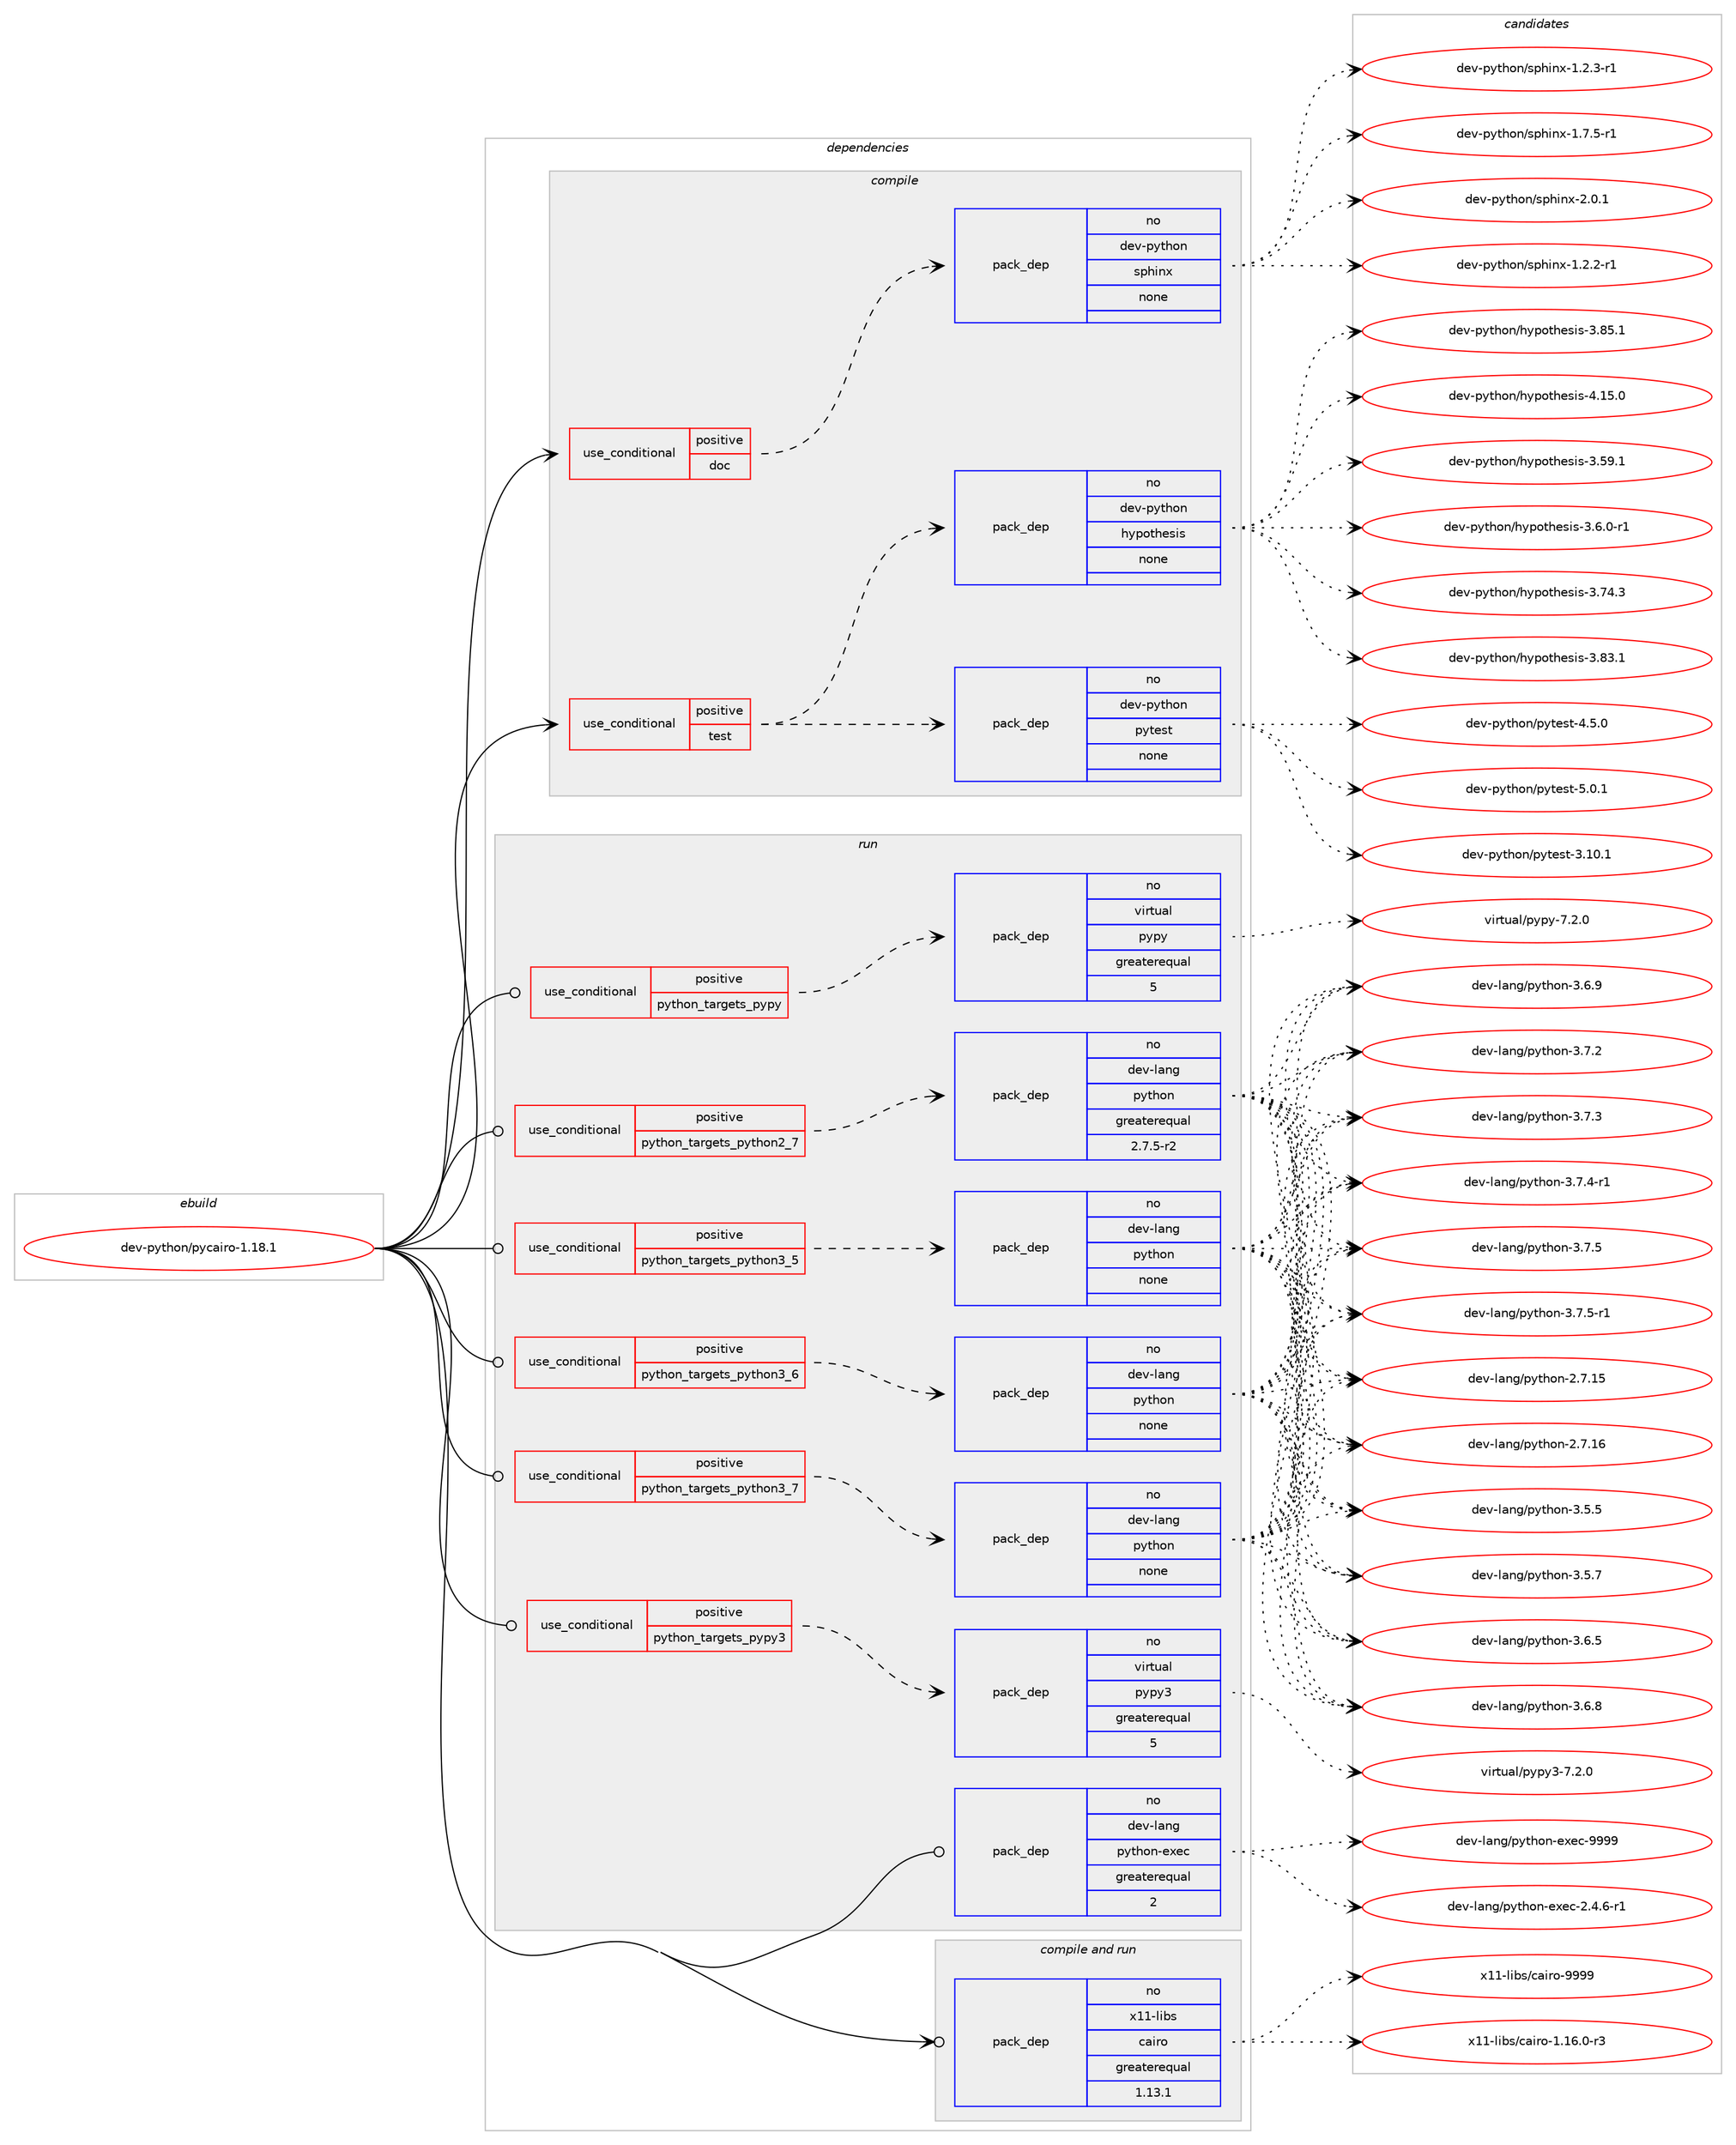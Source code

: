 digraph prolog {

# *************
# Graph options
# *************

newrank=true;
concentrate=true;
compound=true;
graph [rankdir=LR,fontname=Helvetica,fontsize=10,ranksep=1.5];#, ranksep=2.5, nodesep=0.2];
edge  [arrowhead=vee];
node  [fontname=Helvetica,fontsize=10];

# **********
# The ebuild
# **********

subgraph cluster_leftcol {
color=gray;
rank=same;
label=<<i>ebuild</i>>;
id [label="dev-python/pycairo-1.18.1", color=red, width=4, href="../dev-python/pycairo-1.18.1.svg"];
}

# ****************
# The dependencies
# ****************

subgraph cluster_midcol {
color=gray;
label=<<i>dependencies</i>>;
subgraph cluster_compile {
fillcolor="#eeeeee";
style=filled;
label=<<i>compile</i>>;
subgraph cond145399 {
dependency624484 [label=<<TABLE BORDER="0" CELLBORDER="1" CELLSPACING="0" CELLPADDING="4"><TR><TD ROWSPAN="3" CELLPADDING="10">use_conditional</TD></TR><TR><TD>positive</TD></TR><TR><TD>doc</TD></TR></TABLE>>, shape=none, color=red];
subgraph pack467241 {
dependency624485 [label=<<TABLE BORDER="0" CELLBORDER="1" CELLSPACING="0" CELLPADDING="4" WIDTH="220"><TR><TD ROWSPAN="6" CELLPADDING="30">pack_dep</TD></TR><TR><TD WIDTH="110">no</TD></TR><TR><TD>dev-python</TD></TR><TR><TD>sphinx</TD></TR><TR><TD>none</TD></TR><TR><TD></TD></TR></TABLE>>, shape=none, color=blue];
}
dependency624484:e -> dependency624485:w [weight=20,style="dashed",arrowhead="vee"];
}
id:e -> dependency624484:w [weight=20,style="solid",arrowhead="vee"];
subgraph cond145400 {
dependency624486 [label=<<TABLE BORDER="0" CELLBORDER="1" CELLSPACING="0" CELLPADDING="4"><TR><TD ROWSPAN="3" CELLPADDING="10">use_conditional</TD></TR><TR><TD>positive</TD></TR><TR><TD>test</TD></TR></TABLE>>, shape=none, color=red];
subgraph pack467242 {
dependency624487 [label=<<TABLE BORDER="0" CELLBORDER="1" CELLSPACING="0" CELLPADDING="4" WIDTH="220"><TR><TD ROWSPAN="6" CELLPADDING="30">pack_dep</TD></TR><TR><TD WIDTH="110">no</TD></TR><TR><TD>dev-python</TD></TR><TR><TD>pytest</TD></TR><TR><TD>none</TD></TR><TR><TD></TD></TR></TABLE>>, shape=none, color=blue];
}
dependency624486:e -> dependency624487:w [weight=20,style="dashed",arrowhead="vee"];
subgraph pack467243 {
dependency624488 [label=<<TABLE BORDER="0" CELLBORDER="1" CELLSPACING="0" CELLPADDING="4" WIDTH="220"><TR><TD ROWSPAN="6" CELLPADDING="30">pack_dep</TD></TR><TR><TD WIDTH="110">no</TD></TR><TR><TD>dev-python</TD></TR><TR><TD>hypothesis</TD></TR><TR><TD>none</TD></TR><TR><TD></TD></TR></TABLE>>, shape=none, color=blue];
}
dependency624486:e -> dependency624488:w [weight=20,style="dashed",arrowhead="vee"];
}
id:e -> dependency624486:w [weight=20,style="solid",arrowhead="vee"];
}
subgraph cluster_compileandrun {
fillcolor="#eeeeee";
style=filled;
label=<<i>compile and run</i>>;
subgraph pack467244 {
dependency624489 [label=<<TABLE BORDER="0" CELLBORDER="1" CELLSPACING="0" CELLPADDING="4" WIDTH="220"><TR><TD ROWSPAN="6" CELLPADDING="30">pack_dep</TD></TR><TR><TD WIDTH="110">no</TD></TR><TR><TD>x11-libs</TD></TR><TR><TD>cairo</TD></TR><TR><TD>greaterequal</TD></TR><TR><TD>1.13.1</TD></TR></TABLE>>, shape=none, color=blue];
}
id:e -> dependency624489:w [weight=20,style="solid",arrowhead="odotvee"];
}
subgraph cluster_run {
fillcolor="#eeeeee";
style=filled;
label=<<i>run</i>>;
subgraph cond145401 {
dependency624490 [label=<<TABLE BORDER="0" CELLBORDER="1" CELLSPACING="0" CELLPADDING="4"><TR><TD ROWSPAN="3" CELLPADDING="10">use_conditional</TD></TR><TR><TD>positive</TD></TR><TR><TD>python_targets_pypy</TD></TR></TABLE>>, shape=none, color=red];
subgraph pack467245 {
dependency624491 [label=<<TABLE BORDER="0" CELLBORDER="1" CELLSPACING="0" CELLPADDING="4" WIDTH="220"><TR><TD ROWSPAN="6" CELLPADDING="30">pack_dep</TD></TR><TR><TD WIDTH="110">no</TD></TR><TR><TD>virtual</TD></TR><TR><TD>pypy</TD></TR><TR><TD>greaterequal</TD></TR><TR><TD>5</TD></TR></TABLE>>, shape=none, color=blue];
}
dependency624490:e -> dependency624491:w [weight=20,style="dashed",arrowhead="vee"];
}
id:e -> dependency624490:w [weight=20,style="solid",arrowhead="odot"];
subgraph cond145402 {
dependency624492 [label=<<TABLE BORDER="0" CELLBORDER="1" CELLSPACING="0" CELLPADDING="4"><TR><TD ROWSPAN="3" CELLPADDING="10">use_conditional</TD></TR><TR><TD>positive</TD></TR><TR><TD>python_targets_pypy3</TD></TR></TABLE>>, shape=none, color=red];
subgraph pack467246 {
dependency624493 [label=<<TABLE BORDER="0" CELLBORDER="1" CELLSPACING="0" CELLPADDING="4" WIDTH="220"><TR><TD ROWSPAN="6" CELLPADDING="30">pack_dep</TD></TR><TR><TD WIDTH="110">no</TD></TR><TR><TD>virtual</TD></TR><TR><TD>pypy3</TD></TR><TR><TD>greaterequal</TD></TR><TR><TD>5</TD></TR></TABLE>>, shape=none, color=blue];
}
dependency624492:e -> dependency624493:w [weight=20,style="dashed",arrowhead="vee"];
}
id:e -> dependency624492:w [weight=20,style="solid",arrowhead="odot"];
subgraph cond145403 {
dependency624494 [label=<<TABLE BORDER="0" CELLBORDER="1" CELLSPACING="0" CELLPADDING="4"><TR><TD ROWSPAN="3" CELLPADDING="10">use_conditional</TD></TR><TR><TD>positive</TD></TR><TR><TD>python_targets_python2_7</TD></TR></TABLE>>, shape=none, color=red];
subgraph pack467247 {
dependency624495 [label=<<TABLE BORDER="0" CELLBORDER="1" CELLSPACING="0" CELLPADDING="4" WIDTH="220"><TR><TD ROWSPAN="6" CELLPADDING="30">pack_dep</TD></TR><TR><TD WIDTH="110">no</TD></TR><TR><TD>dev-lang</TD></TR><TR><TD>python</TD></TR><TR><TD>greaterequal</TD></TR><TR><TD>2.7.5-r2</TD></TR></TABLE>>, shape=none, color=blue];
}
dependency624494:e -> dependency624495:w [weight=20,style="dashed",arrowhead="vee"];
}
id:e -> dependency624494:w [weight=20,style="solid",arrowhead="odot"];
subgraph cond145404 {
dependency624496 [label=<<TABLE BORDER="0" CELLBORDER="1" CELLSPACING="0" CELLPADDING="4"><TR><TD ROWSPAN="3" CELLPADDING="10">use_conditional</TD></TR><TR><TD>positive</TD></TR><TR><TD>python_targets_python3_5</TD></TR></TABLE>>, shape=none, color=red];
subgraph pack467248 {
dependency624497 [label=<<TABLE BORDER="0" CELLBORDER="1" CELLSPACING="0" CELLPADDING="4" WIDTH="220"><TR><TD ROWSPAN="6" CELLPADDING="30">pack_dep</TD></TR><TR><TD WIDTH="110">no</TD></TR><TR><TD>dev-lang</TD></TR><TR><TD>python</TD></TR><TR><TD>none</TD></TR><TR><TD></TD></TR></TABLE>>, shape=none, color=blue];
}
dependency624496:e -> dependency624497:w [weight=20,style="dashed",arrowhead="vee"];
}
id:e -> dependency624496:w [weight=20,style="solid",arrowhead="odot"];
subgraph cond145405 {
dependency624498 [label=<<TABLE BORDER="0" CELLBORDER="1" CELLSPACING="0" CELLPADDING="4"><TR><TD ROWSPAN="3" CELLPADDING="10">use_conditional</TD></TR><TR><TD>positive</TD></TR><TR><TD>python_targets_python3_6</TD></TR></TABLE>>, shape=none, color=red];
subgraph pack467249 {
dependency624499 [label=<<TABLE BORDER="0" CELLBORDER="1" CELLSPACING="0" CELLPADDING="4" WIDTH="220"><TR><TD ROWSPAN="6" CELLPADDING="30">pack_dep</TD></TR><TR><TD WIDTH="110">no</TD></TR><TR><TD>dev-lang</TD></TR><TR><TD>python</TD></TR><TR><TD>none</TD></TR><TR><TD></TD></TR></TABLE>>, shape=none, color=blue];
}
dependency624498:e -> dependency624499:w [weight=20,style="dashed",arrowhead="vee"];
}
id:e -> dependency624498:w [weight=20,style="solid",arrowhead="odot"];
subgraph cond145406 {
dependency624500 [label=<<TABLE BORDER="0" CELLBORDER="1" CELLSPACING="0" CELLPADDING="4"><TR><TD ROWSPAN="3" CELLPADDING="10">use_conditional</TD></TR><TR><TD>positive</TD></TR><TR><TD>python_targets_python3_7</TD></TR></TABLE>>, shape=none, color=red];
subgraph pack467250 {
dependency624501 [label=<<TABLE BORDER="0" CELLBORDER="1" CELLSPACING="0" CELLPADDING="4" WIDTH="220"><TR><TD ROWSPAN="6" CELLPADDING="30">pack_dep</TD></TR><TR><TD WIDTH="110">no</TD></TR><TR><TD>dev-lang</TD></TR><TR><TD>python</TD></TR><TR><TD>none</TD></TR><TR><TD></TD></TR></TABLE>>, shape=none, color=blue];
}
dependency624500:e -> dependency624501:w [weight=20,style="dashed",arrowhead="vee"];
}
id:e -> dependency624500:w [weight=20,style="solid",arrowhead="odot"];
subgraph pack467251 {
dependency624502 [label=<<TABLE BORDER="0" CELLBORDER="1" CELLSPACING="0" CELLPADDING="4" WIDTH="220"><TR><TD ROWSPAN="6" CELLPADDING="30">pack_dep</TD></TR><TR><TD WIDTH="110">no</TD></TR><TR><TD>dev-lang</TD></TR><TR><TD>python-exec</TD></TR><TR><TD>greaterequal</TD></TR><TR><TD>2</TD></TR></TABLE>>, shape=none, color=blue];
}
id:e -> dependency624502:w [weight=20,style="solid",arrowhead="odot"];
}
}

# **************
# The candidates
# **************

subgraph cluster_choices {
rank=same;
color=gray;
label=<<i>candidates</i>>;

subgraph choice467241 {
color=black;
nodesep=1;
choice10010111845112121116104111110471151121041051101204549465046504511449 [label="dev-python/sphinx-1.2.2-r1", color=red, width=4,href="../dev-python/sphinx-1.2.2-r1.svg"];
choice10010111845112121116104111110471151121041051101204549465046514511449 [label="dev-python/sphinx-1.2.3-r1", color=red, width=4,href="../dev-python/sphinx-1.2.3-r1.svg"];
choice10010111845112121116104111110471151121041051101204549465546534511449 [label="dev-python/sphinx-1.7.5-r1", color=red, width=4,href="../dev-python/sphinx-1.7.5-r1.svg"];
choice1001011184511212111610411111047115112104105110120455046484649 [label="dev-python/sphinx-2.0.1", color=red, width=4,href="../dev-python/sphinx-2.0.1.svg"];
dependency624485:e -> choice10010111845112121116104111110471151121041051101204549465046504511449:w [style=dotted,weight="100"];
dependency624485:e -> choice10010111845112121116104111110471151121041051101204549465046514511449:w [style=dotted,weight="100"];
dependency624485:e -> choice10010111845112121116104111110471151121041051101204549465546534511449:w [style=dotted,weight="100"];
dependency624485:e -> choice1001011184511212111610411111047115112104105110120455046484649:w [style=dotted,weight="100"];
}
subgraph choice467242 {
color=black;
nodesep=1;
choice100101118451121211161041111104711212111610111511645514649484649 [label="dev-python/pytest-3.10.1", color=red, width=4,href="../dev-python/pytest-3.10.1.svg"];
choice1001011184511212111610411111047112121116101115116455246534648 [label="dev-python/pytest-4.5.0", color=red, width=4,href="../dev-python/pytest-4.5.0.svg"];
choice1001011184511212111610411111047112121116101115116455346484649 [label="dev-python/pytest-5.0.1", color=red, width=4,href="../dev-python/pytest-5.0.1.svg"];
dependency624487:e -> choice100101118451121211161041111104711212111610111511645514649484649:w [style=dotted,weight="100"];
dependency624487:e -> choice1001011184511212111610411111047112121116101115116455246534648:w [style=dotted,weight="100"];
dependency624487:e -> choice1001011184511212111610411111047112121116101115116455346484649:w [style=dotted,weight="100"];
}
subgraph choice467243 {
color=black;
nodesep=1;
choice100101118451121211161041111104710412111211111610410111510511545514653574649 [label="dev-python/hypothesis-3.59.1", color=red, width=4,href="../dev-python/hypothesis-3.59.1.svg"];
choice10010111845112121116104111110471041211121111161041011151051154551465446484511449 [label="dev-python/hypothesis-3.6.0-r1", color=red, width=4,href="../dev-python/hypothesis-3.6.0-r1.svg"];
choice100101118451121211161041111104710412111211111610410111510511545514655524651 [label="dev-python/hypothesis-3.74.3", color=red, width=4,href="../dev-python/hypothesis-3.74.3.svg"];
choice100101118451121211161041111104710412111211111610410111510511545514656514649 [label="dev-python/hypothesis-3.83.1", color=red, width=4,href="../dev-python/hypothesis-3.83.1.svg"];
choice100101118451121211161041111104710412111211111610410111510511545514656534649 [label="dev-python/hypothesis-3.85.1", color=red, width=4,href="../dev-python/hypothesis-3.85.1.svg"];
choice100101118451121211161041111104710412111211111610410111510511545524649534648 [label="dev-python/hypothesis-4.15.0", color=red, width=4,href="../dev-python/hypothesis-4.15.0.svg"];
dependency624488:e -> choice100101118451121211161041111104710412111211111610410111510511545514653574649:w [style=dotted,weight="100"];
dependency624488:e -> choice10010111845112121116104111110471041211121111161041011151051154551465446484511449:w [style=dotted,weight="100"];
dependency624488:e -> choice100101118451121211161041111104710412111211111610410111510511545514655524651:w [style=dotted,weight="100"];
dependency624488:e -> choice100101118451121211161041111104710412111211111610410111510511545514656514649:w [style=dotted,weight="100"];
dependency624488:e -> choice100101118451121211161041111104710412111211111610410111510511545514656534649:w [style=dotted,weight="100"];
dependency624488:e -> choice100101118451121211161041111104710412111211111610410111510511545524649534648:w [style=dotted,weight="100"];
}
subgraph choice467244 {
color=black;
nodesep=1;
choice12049494510810598115479997105114111454946495446484511451 [label="x11-libs/cairo-1.16.0-r3", color=red, width=4,href="../x11-libs/cairo-1.16.0-r3.svg"];
choice120494945108105981154799971051141114557575757 [label="x11-libs/cairo-9999", color=red, width=4,href="../x11-libs/cairo-9999.svg"];
dependency624489:e -> choice12049494510810598115479997105114111454946495446484511451:w [style=dotted,weight="100"];
dependency624489:e -> choice120494945108105981154799971051141114557575757:w [style=dotted,weight="100"];
}
subgraph choice467245 {
color=black;
nodesep=1;
choice1181051141161179710847112121112121455546504648 [label="virtual/pypy-7.2.0", color=red, width=4,href="../virtual/pypy-7.2.0.svg"];
dependency624491:e -> choice1181051141161179710847112121112121455546504648:w [style=dotted,weight="100"];
}
subgraph choice467246 {
color=black;
nodesep=1;
choice118105114116117971084711212111212151455546504648 [label="virtual/pypy3-7.2.0", color=red, width=4,href="../virtual/pypy3-7.2.0.svg"];
dependency624493:e -> choice118105114116117971084711212111212151455546504648:w [style=dotted,weight="100"];
}
subgraph choice467247 {
color=black;
nodesep=1;
choice10010111845108971101034711212111610411111045504655464953 [label="dev-lang/python-2.7.15", color=red, width=4,href="../dev-lang/python-2.7.15.svg"];
choice10010111845108971101034711212111610411111045504655464954 [label="dev-lang/python-2.7.16", color=red, width=4,href="../dev-lang/python-2.7.16.svg"];
choice100101118451089711010347112121116104111110455146534653 [label="dev-lang/python-3.5.5", color=red, width=4,href="../dev-lang/python-3.5.5.svg"];
choice100101118451089711010347112121116104111110455146534655 [label="dev-lang/python-3.5.7", color=red, width=4,href="../dev-lang/python-3.5.7.svg"];
choice100101118451089711010347112121116104111110455146544653 [label="dev-lang/python-3.6.5", color=red, width=4,href="../dev-lang/python-3.6.5.svg"];
choice100101118451089711010347112121116104111110455146544656 [label="dev-lang/python-3.6.8", color=red, width=4,href="../dev-lang/python-3.6.8.svg"];
choice100101118451089711010347112121116104111110455146544657 [label="dev-lang/python-3.6.9", color=red, width=4,href="../dev-lang/python-3.6.9.svg"];
choice100101118451089711010347112121116104111110455146554650 [label="dev-lang/python-3.7.2", color=red, width=4,href="../dev-lang/python-3.7.2.svg"];
choice100101118451089711010347112121116104111110455146554651 [label="dev-lang/python-3.7.3", color=red, width=4,href="../dev-lang/python-3.7.3.svg"];
choice1001011184510897110103471121211161041111104551465546524511449 [label="dev-lang/python-3.7.4-r1", color=red, width=4,href="../dev-lang/python-3.7.4-r1.svg"];
choice100101118451089711010347112121116104111110455146554653 [label="dev-lang/python-3.7.5", color=red, width=4,href="../dev-lang/python-3.7.5.svg"];
choice1001011184510897110103471121211161041111104551465546534511449 [label="dev-lang/python-3.7.5-r1", color=red, width=4,href="../dev-lang/python-3.7.5-r1.svg"];
dependency624495:e -> choice10010111845108971101034711212111610411111045504655464953:w [style=dotted,weight="100"];
dependency624495:e -> choice10010111845108971101034711212111610411111045504655464954:w [style=dotted,weight="100"];
dependency624495:e -> choice100101118451089711010347112121116104111110455146534653:w [style=dotted,weight="100"];
dependency624495:e -> choice100101118451089711010347112121116104111110455146534655:w [style=dotted,weight="100"];
dependency624495:e -> choice100101118451089711010347112121116104111110455146544653:w [style=dotted,weight="100"];
dependency624495:e -> choice100101118451089711010347112121116104111110455146544656:w [style=dotted,weight="100"];
dependency624495:e -> choice100101118451089711010347112121116104111110455146544657:w [style=dotted,weight="100"];
dependency624495:e -> choice100101118451089711010347112121116104111110455146554650:w [style=dotted,weight="100"];
dependency624495:e -> choice100101118451089711010347112121116104111110455146554651:w [style=dotted,weight="100"];
dependency624495:e -> choice1001011184510897110103471121211161041111104551465546524511449:w [style=dotted,weight="100"];
dependency624495:e -> choice100101118451089711010347112121116104111110455146554653:w [style=dotted,weight="100"];
dependency624495:e -> choice1001011184510897110103471121211161041111104551465546534511449:w [style=dotted,weight="100"];
}
subgraph choice467248 {
color=black;
nodesep=1;
choice10010111845108971101034711212111610411111045504655464953 [label="dev-lang/python-2.7.15", color=red, width=4,href="../dev-lang/python-2.7.15.svg"];
choice10010111845108971101034711212111610411111045504655464954 [label="dev-lang/python-2.7.16", color=red, width=4,href="../dev-lang/python-2.7.16.svg"];
choice100101118451089711010347112121116104111110455146534653 [label="dev-lang/python-3.5.5", color=red, width=4,href="../dev-lang/python-3.5.5.svg"];
choice100101118451089711010347112121116104111110455146534655 [label="dev-lang/python-3.5.7", color=red, width=4,href="../dev-lang/python-3.5.7.svg"];
choice100101118451089711010347112121116104111110455146544653 [label="dev-lang/python-3.6.5", color=red, width=4,href="../dev-lang/python-3.6.5.svg"];
choice100101118451089711010347112121116104111110455146544656 [label="dev-lang/python-3.6.8", color=red, width=4,href="../dev-lang/python-3.6.8.svg"];
choice100101118451089711010347112121116104111110455146544657 [label="dev-lang/python-3.6.9", color=red, width=4,href="../dev-lang/python-3.6.9.svg"];
choice100101118451089711010347112121116104111110455146554650 [label="dev-lang/python-3.7.2", color=red, width=4,href="../dev-lang/python-3.7.2.svg"];
choice100101118451089711010347112121116104111110455146554651 [label="dev-lang/python-3.7.3", color=red, width=4,href="../dev-lang/python-3.7.3.svg"];
choice1001011184510897110103471121211161041111104551465546524511449 [label="dev-lang/python-3.7.4-r1", color=red, width=4,href="../dev-lang/python-3.7.4-r1.svg"];
choice100101118451089711010347112121116104111110455146554653 [label="dev-lang/python-3.7.5", color=red, width=4,href="../dev-lang/python-3.7.5.svg"];
choice1001011184510897110103471121211161041111104551465546534511449 [label="dev-lang/python-3.7.5-r1", color=red, width=4,href="../dev-lang/python-3.7.5-r1.svg"];
dependency624497:e -> choice10010111845108971101034711212111610411111045504655464953:w [style=dotted,weight="100"];
dependency624497:e -> choice10010111845108971101034711212111610411111045504655464954:w [style=dotted,weight="100"];
dependency624497:e -> choice100101118451089711010347112121116104111110455146534653:w [style=dotted,weight="100"];
dependency624497:e -> choice100101118451089711010347112121116104111110455146534655:w [style=dotted,weight="100"];
dependency624497:e -> choice100101118451089711010347112121116104111110455146544653:w [style=dotted,weight="100"];
dependency624497:e -> choice100101118451089711010347112121116104111110455146544656:w [style=dotted,weight="100"];
dependency624497:e -> choice100101118451089711010347112121116104111110455146544657:w [style=dotted,weight="100"];
dependency624497:e -> choice100101118451089711010347112121116104111110455146554650:w [style=dotted,weight="100"];
dependency624497:e -> choice100101118451089711010347112121116104111110455146554651:w [style=dotted,weight="100"];
dependency624497:e -> choice1001011184510897110103471121211161041111104551465546524511449:w [style=dotted,weight="100"];
dependency624497:e -> choice100101118451089711010347112121116104111110455146554653:w [style=dotted,weight="100"];
dependency624497:e -> choice1001011184510897110103471121211161041111104551465546534511449:w [style=dotted,weight="100"];
}
subgraph choice467249 {
color=black;
nodesep=1;
choice10010111845108971101034711212111610411111045504655464953 [label="dev-lang/python-2.7.15", color=red, width=4,href="../dev-lang/python-2.7.15.svg"];
choice10010111845108971101034711212111610411111045504655464954 [label="dev-lang/python-2.7.16", color=red, width=4,href="../dev-lang/python-2.7.16.svg"];
choice100101118451089711010347112121116104111110455146534653 [label="dev-lang/python-3.5.5", color=red, width=4,href="../dev-lang/python-3.5.5.svg"];
choice100101118451089711010347112121116104111110455146534655 [label="dev-lang/python-3.5.7", color=red, width=4,href="../dev-lang/python-3.5.7.svg"];
choice100101118451089711010347112121116104111110455146544653 [label="dev-lang/python-3.6.5", color=red, width=4,href="../dev-lang/python-3.6.5.svg"];
choice100101118451089711010347112121116104111110455146544656 [label="dev-lang/python-3.6.8", color=red, width=4,href="../dev-lang/python-3.6.8.svg"];
choice100101118451089711010347112121116104111110455146544657 [label="dev-lang/python-3.6.9", color=red, width=4,href="../dev-lang/python-3.6.9.svg"];
choice100101118451089711010347112121116104111110455146554650 [label="dev-lang/python-3.7.2", color=red, width=4,href="../dev-lang/python-3.7.2.svg"];
choice100101118451089711010347112121116104111110455146554651 [label="dev-lang/python-3.7.3", color=red, width=4,href="../dev-lang/python-3.7.3.svg"];
choice1001011184510897110103471121211161041111104551465546524511449 [label="dev-lang/python-3.7.4-r1", color=red, width=4,href="../dev-lang/python-3.7.4-r1.svg"];
choice100101118451089711010347112121116104111110455146554653 [label="dev-lang/python-3.7.5", color=red, width=4,href="../dev-lang/python-3.7.5.svg"];
choice1001011184510897110103471121211161041111104551465546534511449 [label="dev-lang/python-3.7.5-r1", color=red, width=4,href="../dev-lang/python-3.7.5-r1.svg"];
dependency624499:e -> choice10010111845108971101034711212111610411111045504655464953:w [style=dotted,weight="100"];
dependency624499:e -> choice10010111845108971101034711212111610411111045504655464954:w [style=dotted,weight="100"];
dependency624499:e -> choice100101118451089711010347112121116104111110455146534653:w [style=dotted,weight="100"];
dependency624499:e -> choice100101118451089711010347112121116104111110455146534655:w [style=dotted,weight="100"];
dependency624499:e -> choice100101118451089711010347112121116104111110455146544653:w [style=dotted,weight="100"];
dependency624499:e -> choice100101118451089711010347112121116104111110455146544656:w [style=dotted,weight="100"];
dependency624499:e -> choice100101118451089711010347112121116104111110455146544657:w [style=dotted,weight="100"];
dependency624499:e -> choice100101118451089711010347112121116104111110455146554650:w [style=dotted,weight="100"];
dependency624499:e -> choice100101118451089711010347112121116104111110455146554651:w [style=dotted,weight="100"];
dependency624499:e -> choice1001011184510897110103471121211161041111104551465546524511449:w [style=dotted,weight="100"];
dependency624499:e -> choice100101118451089711010347112121116104111110455146554653:w [style=dotted,weight="100"];
dependency624499:e -> choice1001011184510897110103471121211161041111104551465546534511449:w [style=dotted,weight="100"];
}
subgraph choice467250 {
color=black;
nodesep=1;
choice10010111845108971101034711212111610411111045504655464953 [label="dev-lang/python-2.7.15", color=red, width=4,href="../dev-lang/python-2.7.15.svg"];
choice10010111845108971101034711212111610411111045504655464954 [label="dev-lang/python-2.7.16", color=red, width=4,href="../dev-lang/python-2.7.16.svg"];
choice100101118451089711010347112121116104111110455146534653 [label="dev-lang/python-3.5.5", color=red, width=4,href="../dev-lang/python-3.5.5.svg"];
choice100101118451089711010347112121116104111110455146534655 [label="dev-lang/python-3.5.7", color=red, width=4,href="../dev-lang/python-3.5.7.svg"];
choice100101118451089711010347112121116104111110455146544653 [label="dev-lang/python-3.6.5", color=red, width=4,href="../dev-lang/python-3.6.5.svg"];
choice100101118451089711010347112121116104111110455146544656 [label="dev-lang/python-3.6.8", color=red, width=4,href="../dev-lang/python-3.6.8.svg"];
choice100101118451089711010347112121116104111110455146544657 [label="dev-lang/python-3.6.9", color=red, width=4,href="../dev-lang/python-3.6.9.svg"];
choice100101118451089711010347112121116104111110455146554650 [label="dev-lang/python-3.7.2", color=red, width=4,href="../dev-lang/python-3.7.2.svg"];
choice100101118451089711010347112121116104111110455146554651 [label="dev-lang/python-3.7.3", color=red, width=4,href="../dev-lang/python-3.7.3.svg"];
choice1001011184510897110103471121211161041111104551465546524511449 [label="dev-lang/python-3.7.4-r1", color=red, width=4,href="../dev-lang/python-3.7.4-r1.svg"];
choice100101118451089711010347112121116104111110455146554653 [label="dev-lang/python-3.7.5", color=red, width=4,href="../dev-lang/python-3.7.5.svg"];
choice1001011184510897110103471121211161041111104551465546534511449 [label="dev-lang/python-3.7.5-r1", color=red, width=4,href="../dev-lang/python-3.7.5-r1.svg"];
dependency624501:e -> choice10010111845108971101034711212111610411111045504655464953:w [style=dotted,weight="100"];
dependency624501:e -> choice10010111845108971101034711212111610411111045504655464954:w [style=dotted,weight="100"];
dependency624501:e -> choice100101118451089711010347112121116104111110455146534653:w [style=dotted,weight="100"];
dependency624501:e -> choice100101118451089711010347112121116104111110455146534655:w [style=dotted,weight="100"];
dependency624501:e -> choice100101118451089711010347112121116104111110455146544653:w [style=dotted,weight="100"];
dependency624501:e -> choice100101118451089711010347112121116104111110455146544656:w [style=dotted,weight="100"];
dependency624501:e -> choice100101118451089711010347112121116104111110455146544657:w [style=dotted,weight="100"];
dependency624501:e -> choice100101118451089711010347112121116104111110455146554650:w [style=dotted,weight="100"];
dependency624501:e -> choice100101118451089711010347112121116104111110455146554651:w [style=dotted,weight="100"];
dependency624501:e -> choice1001011184510897110103471121211161041111104551465546524511449:w [style=dotted,weight="100"];
dependency624501:e -> choice100101118451089711010347112121116104111110455146554653:w [style=dotted,weight="100"];
dependency624501:e -> choice1001011184510897110103471121211161041111104551465546534511449:w [style=dotted,weight="100"];
}
subgraph choice467251 {
color=black;
nodesep=1;
choice10010111845108971101034711212111610411111045101120101994550465246544511449 [label="dev-lang/python-exec-2.4.6-r1", color=red, width=4,href="../dev-lang/python-exec-2.4.6-r1.svg"];
choice10010111845108971101034711212111610411111045101120101994557575757 [label="dev-lang/python-exec-9999", color=red, width=4,href="../dev-lang/python-exec-9999.svg"];
dependency624502:e -> choice10010111845108971101034711212111610411111045101120101994550465246544511449:w [style=dotted,weight="100"];
dependency624502:e -> choice10010111845108971101034711212111610411111045101120101994557575757:w [style=dotted,weight="100"];
}
}

}
